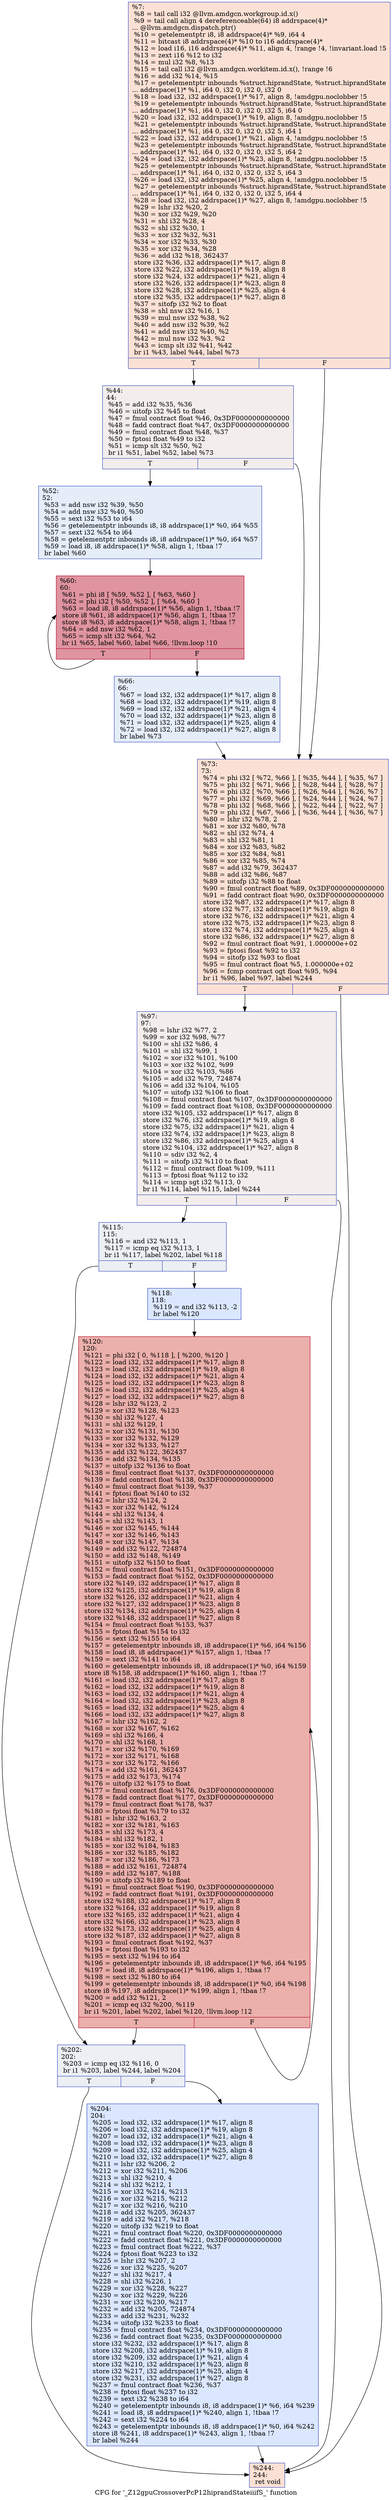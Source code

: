 digraph "CFG for '_Z12gpuCrossoverPcP12hiprandStateiiifS_' function" {
	label="CFG for '_Z12gpuCrossoverPcP12hiprandStateiiifS_' function";

	Node0x46ab810 [shape=record,color="#3d50c3ff", style=filled, fillcolor="#f7bca170",label="{%7:\l  %8 = tail call i32 @llvm.amdgcn.workgroup.id.x()\l  %9 = tail call align 4 dereferenceable(64) i8 addrspace(4)*\l... @llvm.amdgcn.dispatch.ptr()\l  %10 = getelementptr i8, i8 addrspace(4)* %9, i64 4\l  %11 = bitcast i8 addrspace(4)* %10 to i16 addrspace(4)*\l  %12 = load i16, i16 addrspace(4)* %11, align 4, !range !4, !invariant.load !5\l  %13 = zext i16 %12 to i32\l  %14 = mul i32 %8, %13\l  %15 = tail call i32 @llvm.amdgcn.workitem.id.x(), !range !6\l  %16 = add i32 %14, %15\l  %17 = getelementptr inbounds %struct.hiprandState, %struct.hiprandState\l... addrspace(1)* %1, i64 0, i32 0, i32 0, i32 0\l  %18 = load i32, i32 addrspace(1)* %17, align 8, !amdgpu.noclobber !5\l  %19 = getelementptr inbounds %struct.hiprandState, %struct.hiprandState\l... addrspace(1)* %1, i64 0, i32 0, i32 0, i32 5, i64 0\l  %20 = load i32, i32 addrspace(1)* %19, align 8, !amdgpu.noclobber !5\l  %21 = getelementptr inbounds %struct.hiprandState, %struct.hiprandState\l... addrspace(1)* %1, i64 0, i32 0, i32 0, i32 5, i64 1\l  %22 = load i32, i32 addrspace(1)* %21, align 4, !amdgpu.noclobber !5\l  %23 = getelementptr inbounds %struct.hiprandState, %struct.hiprandState\l... addrspace(1)* %1, i64 0, i32 0, i32 0, i32 5, i64 2\l  %24 = load i32, i32 addrspace(1)* %23, align 8, !amdgpu.noclobber !5\l  %25 = getelementptr inbounds %struct.hiprandState, %struct.hiprandState\l... addrspace(1)* %1, i64 0, i32 0, i32 0, i32 5, i64 3\l  %26 = load i32, i32 addrspace(1)* %25, align 4, !amdgpu.noclobber !5\l  %27 = getelementptr inbounds %struct.hiprandState, %struct.hiprandState\l... addrspace(1)* %1, i64 0, i32 0, i32 0, i32 5, i64 4\l  %28 = load i32, i32 addrspace(1)* %27, align 8, !amdgpu.noclobber !5\l  %29 = lshr i32 %20, 2\l  %30 = xor i32 %29, %20\l  %31 = shl i32 %28, 4\l  %32 = shl i32 %30, 1\l  %33 = xor i32 %32, %31\l  %34 = xor i32 %33, %30\l  %35 = xor i32 %34, %28\l  %36 = add i32 %18, 362437\l  store i32 %36, i32 addrspace(1)* %17, align 8\l  store i32 %22, i32 addrspace(1)* %19, align 8\l  store i32 %24, i32 addrspace(1)* %21, align 4\l  store i32 %26, i32 addrspace(1)* %23, align 8\l  store i32 %28, i32 addrspace(1)* %25, align 4\l  store i32 %35, i32 addrspace(1)* %27, align 8\l  %37 = sitofp i32 %2 to float\l  %38 = shl nsw i32 %16, 1\l  %39 = mul nsw i32 %38, %2\l  %40 = add nsw i32 %39, %2\l  %41 = add nsw i32 %40, %2\l  %42 = mul nsw i32 %3, %2\l  %43 = icmp slt i32 %41, %42\l  br i1 %43, label %44, label %73\l|{<s0>T|<s1>F}}"];
	Node0x46ab810:s0 -> Node0x46ad6b0;
	Node0x46ab810:s1 -> Node0x46af510;
	Node0x46ad6b0 [shape=record,color="#3d50c3ff", style=filled, fillcolor="#e5d8d170",label="{%44:\l44:                                               \l  %45 = add i32 %35, %36\l  %46 = uitofp i32 %45 to float\l  %47 = fmul contract float %46, 0x3DF0000000000000\l  %48 = fadd contract float %47, 0x3DF0000000000000\l  %49 = fmul contract float %48, %37\l  %50 = fptosi float %49 to i32\l  %51 = icmp slt i32 %50, %2\l  br i1 %51, label %52, label %73\l|{<s0>T|<s1>F}}"];
	Node0x46ad6b0:s0 -> Node0x46b0410;
	Node0x46ad6b0:s1 -> Node0x46af510;
	Node0x46b0410 [shape=record,color="#3d50c3ff", style=filled, fillcolor="#c5d6f270",label="{%52:\l52:                                               \l  %53 = add nsw i32 %39, %50\l  %54 = add nsw i32 %40, %50\l  %55 = sext i32 %53 to i64\l  %56 = getelementptr inbounds i8, i8 addrspace(1)* %0, i64 %55\l  %57 = sext i32 %54 to i64\l  %58 = getelementptr inbounds i8, i8 addrspace(1)* %0, i64 %57\l  %59 = load i8, i8 addrspace(1)* %58, align 1, !tbaa !7\l  br label %60\l}"];
	Node0x46b0410 -> Node0x46b0a30;
	Node0x46b0a30 [shape=record,color="#b70d28ff", style=filled, fillcolor="#b70d2870",label="{%60:\l60:                                               \l  %61 = phi i8 [ %59, %52 ], [ %63, %60 ]\l  %62 = phi i32 [ %50, %52 ], [ %64, %60 ]\l  %63 = load i8, i8 addrspace(1)* %56, align 1, !tbaa !7\l  store i8 %61, i8 addrspace(1)* %56, align 1, !tbaa !7\l  store i8 %63, i8 addrspace(1)* %58, align 1, !tbaa !7\l  %64 = add nsw i32 %62, 1\l  %65 = icmp slt i32 %64, %2\l  br i1 %65, label %60, label %66, !llvm.loop !10\l|{<s0>T|<s1>F}}"];
	Node0x46b0a30:s0 -> Node0x46b0a30;
	Node0x46b0a30:s1 -> Node0x46aeab0;
	Node0x46aeab0 [shape=record,color="#3d50c3ff", style=filled, fillcolor="#c5d6f270",label="{%66:\l66:                                               \l  %67 = load i32, i32 addrspace(1)* %17, align 8\l  %68 = load i32, i32 addrspace(1)* %19, align 8\l  %69 = load i32, i32 addrspace(1)* %21, align 4\l  %70 = load i32, i32 addrspace(1)* %23, align 8\l  %71 = load i32, i32 addrspace(1)* %25, align 4\l  %72 = load i32, i32 addrspace(1)* %27, align 8\l  br label %73\l}"];
	Node0x46aeab0 -> Node0x46af510;
	Node0x46af510 [shape=record,color="#3d50c3ff", style=filled, fillcolor="#f7bca170",label="{%73:\l73:                                               \l  %74 = phi i32 [ %72, %66 ], [ %35, %44 ], [ %35, %7 ]\l  %75 = phi i32 [ %71, %66 ], [ %28, %44 ], [ %28, %7 ]\l  %76 = phi i32 [ %70, %66 ], [ %26, %44 ], [ %26, %7 ]\l  %77 = phi i32 [ %69, %66 ], [ %24, %44 ], [ %24, %7 ]\l  %78 = phi i32 [ %68, %66 ], [ %22, %44 ], [ %22, %7 ]\l  %79 = phi i32 [ %67, %66 ], [ %36, %44 ], [ %36, %7 ]\l  %80 = lshr i32 %78, 2\l  %81 = xor i32 %80, %78\l  %82 = shl i32 %74, 4\l  %83 = shl i32 %81, 1\l  %84 = xor i32 %83, %82\l  %85 = xor i32 %84, %81\l  %86 = xor i32 %85, %74\l  %87 = add i32 %79, 362437\l  %88 = add i32 %86, %87\l  %89 = uitofp i32 %88 to float\l  %90 = fmul contract float %89, 0x3DF0000000000000\l  %91 = fadd contract float %90, 0x3DF0000000000000\l  store i32 %87, i32 addrspace(1)* %17, align 8\l  store i32 %77, i32 addrspace(1)* %19, align 8\l  store i32 %76, i32 addrspace(1)* %21, align 4\l  store i32 %75, i32 addrspace(1)* %23, align 8\l  store i32 %74, i32 addrspace(1)* %25, align 4\l  store i32 %86, i32 addrspace(1)* %27, align 8\l  %92 = fmul contract float %91, 1.000000e+02\l  %93 = fptosi float %92 to i32\l  %94 = sitofp i32 %93 to float\l  %95 = fmul contract float %5, 1.000000e+02\l  %96 = fcmp contract ogt float %95, %94\l  br i1 %96, label %97, label %244\l|{<s0>T|<s1>F}}"];
	Node0x46af510:s0 -> Node0x46b2e40;
	Node0x46af510:s1 -> Node0x46b2e90;
	Node0x46b2e40 [shape=record,color="#3d50c3ff", style=filled, fillcolor="#e5d8d170",label="{%97:\l97:                                               \l  %98 = lshr i32 %77, 2\l  %99 = xor i32 %98, %77\l  %100 = shl i32 %86, 4\l  %101 = shl i32 %99, 1\l  %102 = xor i32 %101, %100\l  %103 = xor i32 %102, %99\l  %104 = xor i32 %103, %86\l  %105 = add i32 %79, 724874\l  %106 = add i32 %104, %105\l  %107 = uitofp i32 %106 to float\l  %108 = fmul contract float %107, 0x3DF0000000000000\l  %109 = fadd contract float %108, 0x3DF0000000000000\l  store i32 %105, i32 addrspace(1)* %17, align 8\l  store i32 %76, i32 addrspace(1)* %19, align 8\l  store i32 %75, i32 addrspace(1)* %21, align 4\l  store i32 %74, i32 addrspace(1)* %23, align 8\l  store i32 %86, i32 addrspace(1)* %25, align 4\l  store i32 %104, i32 addrspace(1)* %27, align 8\l  %110 = sdiv i32 %2, 4\l  %111 = sitofp i32 %110 to float\l  %112 = fmul contract float %109, %111\l  %113 = fptosi float %112 to i32\l  %114 = icmp sgt i32 %113, 0\l  br i1 %114, label %115, label %244\l|{<s0>T|<s1>F}}"];
	Node0x46b2e40:s0 -> Node0x46b3c60;
	Node0x46b2e40:s1 -> Node0x46b2e90;
	Node0x46b3c60 [shape=record,color="#3d50c3ff", style=filled, fillcolor="#d4dbe670",label="{%115:\l115:                                              \l  %116 = and i32 %113, 1\l  %117 = icmp eq i32 %113, 1\l  br i1 %117, label %202, label %118\l|{<s0>T|<s1>F}}"];
	Node0x46b3c60:s0 -> Node0x46b3e80;
	Node0x46b3c60:s1 -> Node0x46b3ed0;
	Node0x46b3ed0 [shape=record,color="#3d50c3ff", style=filled, fillcolor="#aec9fc70",label="{%118:\l118:                                              \l  %119 = and i32 %113, -2\l  br label %120\l}"];
	Node0x46b3ed0 -> Node0x46b40a0;
	Node0x46b40a0 [shape=record,color="#b70d28ff", style=filled, fillcolor="#d24b4070",label="{%120:\l120:                                              \l  %121 = phi i32 [ 0, %118 ], [ %200, %120 ]\l  %122 = load i32, i32 addrspace(1)* %17, align 8\l  %123 = load i32, i32 addrspace(1)* %19, align 8\l  %124 = load i32, i32 addrspace(1)* %21, align 4\l  %125 = load i32, i32 addrspace(1)* %23, align 8\l  %126 = load i32, i32 addrspace(1)* %25, align 4\l  %127 = load i32, i32 addrspace(1)* %27, align 8\l  %128 = lshr i32 %123, 2\l  %129 = xor i32 %128, %123\l  %130 = shl i32 %127, 4\l  %131 = shl i32 %129, 1\l  %132 = xor i32 %131, %130\l  %133 = xor i32 %132, %129\l  %134 = xor i32 %133, %127\l  %135 = add i32 %122, 362437\l  %136 = add i32 %134, %135\l  %137 = uitofp i32 %136 to float\l  %138 = fmul contract float %137, 0x3DF0000000000000\l  %139 = fadd contract float %138, 0x3DF0000000000000\l  %140 = fmul contract float %139, %37\l  %141 = fptosi float %140 to i32\l  %142 = lshr i32 %124, 2\l  %143 = xor i32 %142, %124\l  %144 = shl i32 %134, 4\l  %145 = shl i32 %143, 1\l  %146 = xor i32 %145, %144\l  %147 = xor i32 %146, %143\l  %148 = xor i32 %147, %134\l  %149 = add i32 %122, 724874\l  %150 = add i32 %148, %149\l  %151 = uitofp i32 %150 to float\l  %152 = fmul contract float %151, 0x3DF0000000000000\l  %153 = fadd contract float %152, 0x3DF0000000000000\l  store i32 %149, i32 addrspace(1)* %17, align 8\l  store i32 %125, i32 addrspace(1)* %19, align 8\l  store i32 %126, i32 addrspace(1)* %21, align 4\l  store i32 %127, i32 addrspace(1)* %23, align 8\l  store i32 %134, i32 addrspace(1)* %25, align 4\l  store i32 %148, i32 addrspace(1)* %27, align 8\l  %154 = fmul contract float %153, %37\l  %155 = fptosi float %154 to i32\l  %156 = sext i32 %155 to i64\l  %157 = getelementptr inbounds i8, i8 addrspace(1)* %6, i64 %156\l  %158 = load i8, i8 addrspace(1)* %157, align 1, !tbaa !7\l  %159 = sext i32 %141 to i64\l  %160 = getelementptr inbounds i8, i8 addrspace(1)* %0, i64 %159\l  store i8 %158, i8 addrspace(1)* %160, align 1, !tbaa !7\l  %161 = load i32, i32 addrspace(1)* %17, align 8\l  %162 = load i32, i32 addrspace(1)* %19, align 8\l  %163 = load i32, i32 addrspace(1)* %21, align 4\l  %164 = load i32, i32 addrspace(1)* %23, align 8\l  %165 = load i32, i32 addrspace(1)* %25, align 4\l  %166 = load i32, i32 addrspace(1)* %27, align 8\l  %167 = lshr i32 %162, 2\l  %168 = xor i32 %167, %162\l  %169 = shl i32 %166, 4\l  %170 = shl i32 %168, 1\l  %171 = xor i32 %170, %169\l  %172 = xor i32 %171, %168\l  %173 = xor i32 %172, %166\l  %174 = add i32 %161, 362437\l  %175 = add i32 %173, %174\l  %176 = uitofp i32 %175 to float\l  %177 = fmul contract float %176, 0x3DF0000000000000\l  %178 = fadd contract float %177, 0x3DF0000000000000\l  %179 = fmul contract float %178, %37\l  %180 = fptosi float %179 to i32\l  %181 = lshr i32 %163, 2\l  %182 = xor i32 %181, %163\l  %183 = shl i32 %173, 4\l  %184 = shl i32 %182, 1\l  %185 = xor i32 %184, %183\l  %186 = xor i32 %185, %182\l  %187 = xor i32 %186, %173\l  %188 = add i32 %161, 724874\l  %189 = add i32 %187, %188\l  %190 = uitofp i32 %189 to float\l  %191 = fmul contract float %190, 0x3DF0000000000000\l  %192 = fadd contract float %191, 0x3DF0000000000000\l  store i32 %188, i32 addrspace(1)* %17, align 8\l  store i32 %164, i32 addrspace(1)* %19, align 8\l  store i32 %165, i32 addrspace(1)* %21, align 4\l  store i32 %166, i32 addrspace(1)* %23, align 8\l  store i32 %173, i32 addrspace(1)* %25, align 4\l  store i32 %187, i32 addrspace(1)* %27, align 8\l  %193 = fmul contract float %192, %37\l  %194 = fptosi float %193 to i32\l  %195 = sext i32 %194 to i64\l  %196 = getelementptr inbounds i8, i8 addrspace(1)* %6, i64 %195\l  %197 = load i8, i8 addrspace(1)* %196, align 1, !tbaa !7\l  %198 = sext i32 %180 to i64\l  %199 = getelementptr inbounds i8, i8 addrspace(1)* %0, i64 %198\l  store i8 %197, i8 addrspace(1)* %199, align 1, !tbaa !7\l  %200 = add i32 %121, 2\l  %201 = icmp eq i32 %200, %119\l  br i1 %201, label %202, label %120, !llvm.loop !12\l|{<s0>T|<s1>F}}"];
	Node0x46b40a0:s0 -> Node0x46b3e80;
	Node0x46b40a0:s1 -> Node0x46b40a0;
	Node0x46b3e80 [shape=record,color="#3d50c3ff", style=filled, fillcolor="#d4dbe670",label="{%202:\l202:                                              \l  %203 = icmp eq i32 %116, 0\l  br i1 %203, label %244, label %204\l|{<s0>T|<s1>F}}"];
	Node0x46b3e80:s0 -> Node0x46b2e90;
	Node0x46b3e80:s1 -> Node0x46b7ab0;
	Node0x46b7ab0 [shape=record,color="#3d50c3ff", style=filled, fillcolor="#aec9fc70",label="{%204:\l204:                                              \l  %205 = load i32, i32 addrspace(1)* %17, align 8\l  %206 = load i32, i32 addrspace(1)* %19, align 8\l  %207 = load i32, i32 addrspace(1)* %21, align 4\l  %208 = load i32, i32 addrspace(1)* %23, align 8\l  %209 = load i32, i32 addrspace(1)* %25, align 4\l  %210 = load i32, i32 addrspace(1)* %27, align 8\l  %211 = lshr i32 %206, 2\l  %212 = xor i32 %211, %206\l  %213 = shl i32 %210, 4\l  %214 = shl i32 %212, 1\l  %215 = xor i32 %214, %213\l  %216 = xor i32 %215, %212\l  %217 = xor i32 %216, %210\l  %218 = add i32 %205, 362437\l  %219 = add i32 %217, %218\l  %220 = uitofp i32 %219 to float\l  %221 = fmul contract float %220, 0x3DF0000000000000\l  %222 = fadd contract float %221, 0x3DF0000000000000\l  %223 = fmul contract float %222, %37\l  %224 = fptosi float %223 to i32\l  %225 = lshr i32 %207, 2\l  %226 = xor i32 %225, %207\l  %227 = shl i32 %217, 4\l  %228 = shl i32 %226, 1\l  %229 = xor i32 %228, %227\l  %230 = xor i32 %229, %226\l  %231 = xor i32 %230, %217\l  %232 = add i32 %205, 724874\l  %233 = add i32 %231, %232\l  %234 = uitofp i32 %233 to float\l  %235 = fmul contract float %234, 0x3DF0000000000000\l  %236 = fadd contract float %235, 0x3DF0000000000000\l  store i32 %232, i32 addrspace(1)* %17, align 8\l  store i32 %208, i32 addrspace(1)* %19, align 8\l  store i32 %209, i32 addrspace(1)* %21, align 4\l  store i32 %210, i32 addrspace(1)* %23, align 8\l  store i32 %217, i32 addrspace(1)* %25, align 4\l  store i32 %231, i32 addrspace(1)* %27, align 8\l  %237 = fmul contract float %236, %37\l  %238 = fptosi float %237 to i32\l  %239 = sext i32 %238 to i64\l  %240 = getelementptr inbounds i8, i8 addrspace(1)* %6, i64 %239\l  %241 = load i8, i8 addrspace(1)* %240, align 1, !tbaa !7\l  %242 = sext i32 %224 to i64\l  %243 = getelementptr inbounds i8, i8 addrspace(1)* %0, i64 %242\l  store i8 %241, i8 addrspace(1)* %243, align 1, !tbaa !7\l  br label %244\l}"];
	Node0x46b7ab0 -> Node0x46b2e90;
	Node0x46b2e90 [shape=record,color="#3d50c3ff", style=filled, fillcolor="#f7bca170",label="{%244:\l244:                                              \l  ret void\l}"];
}
